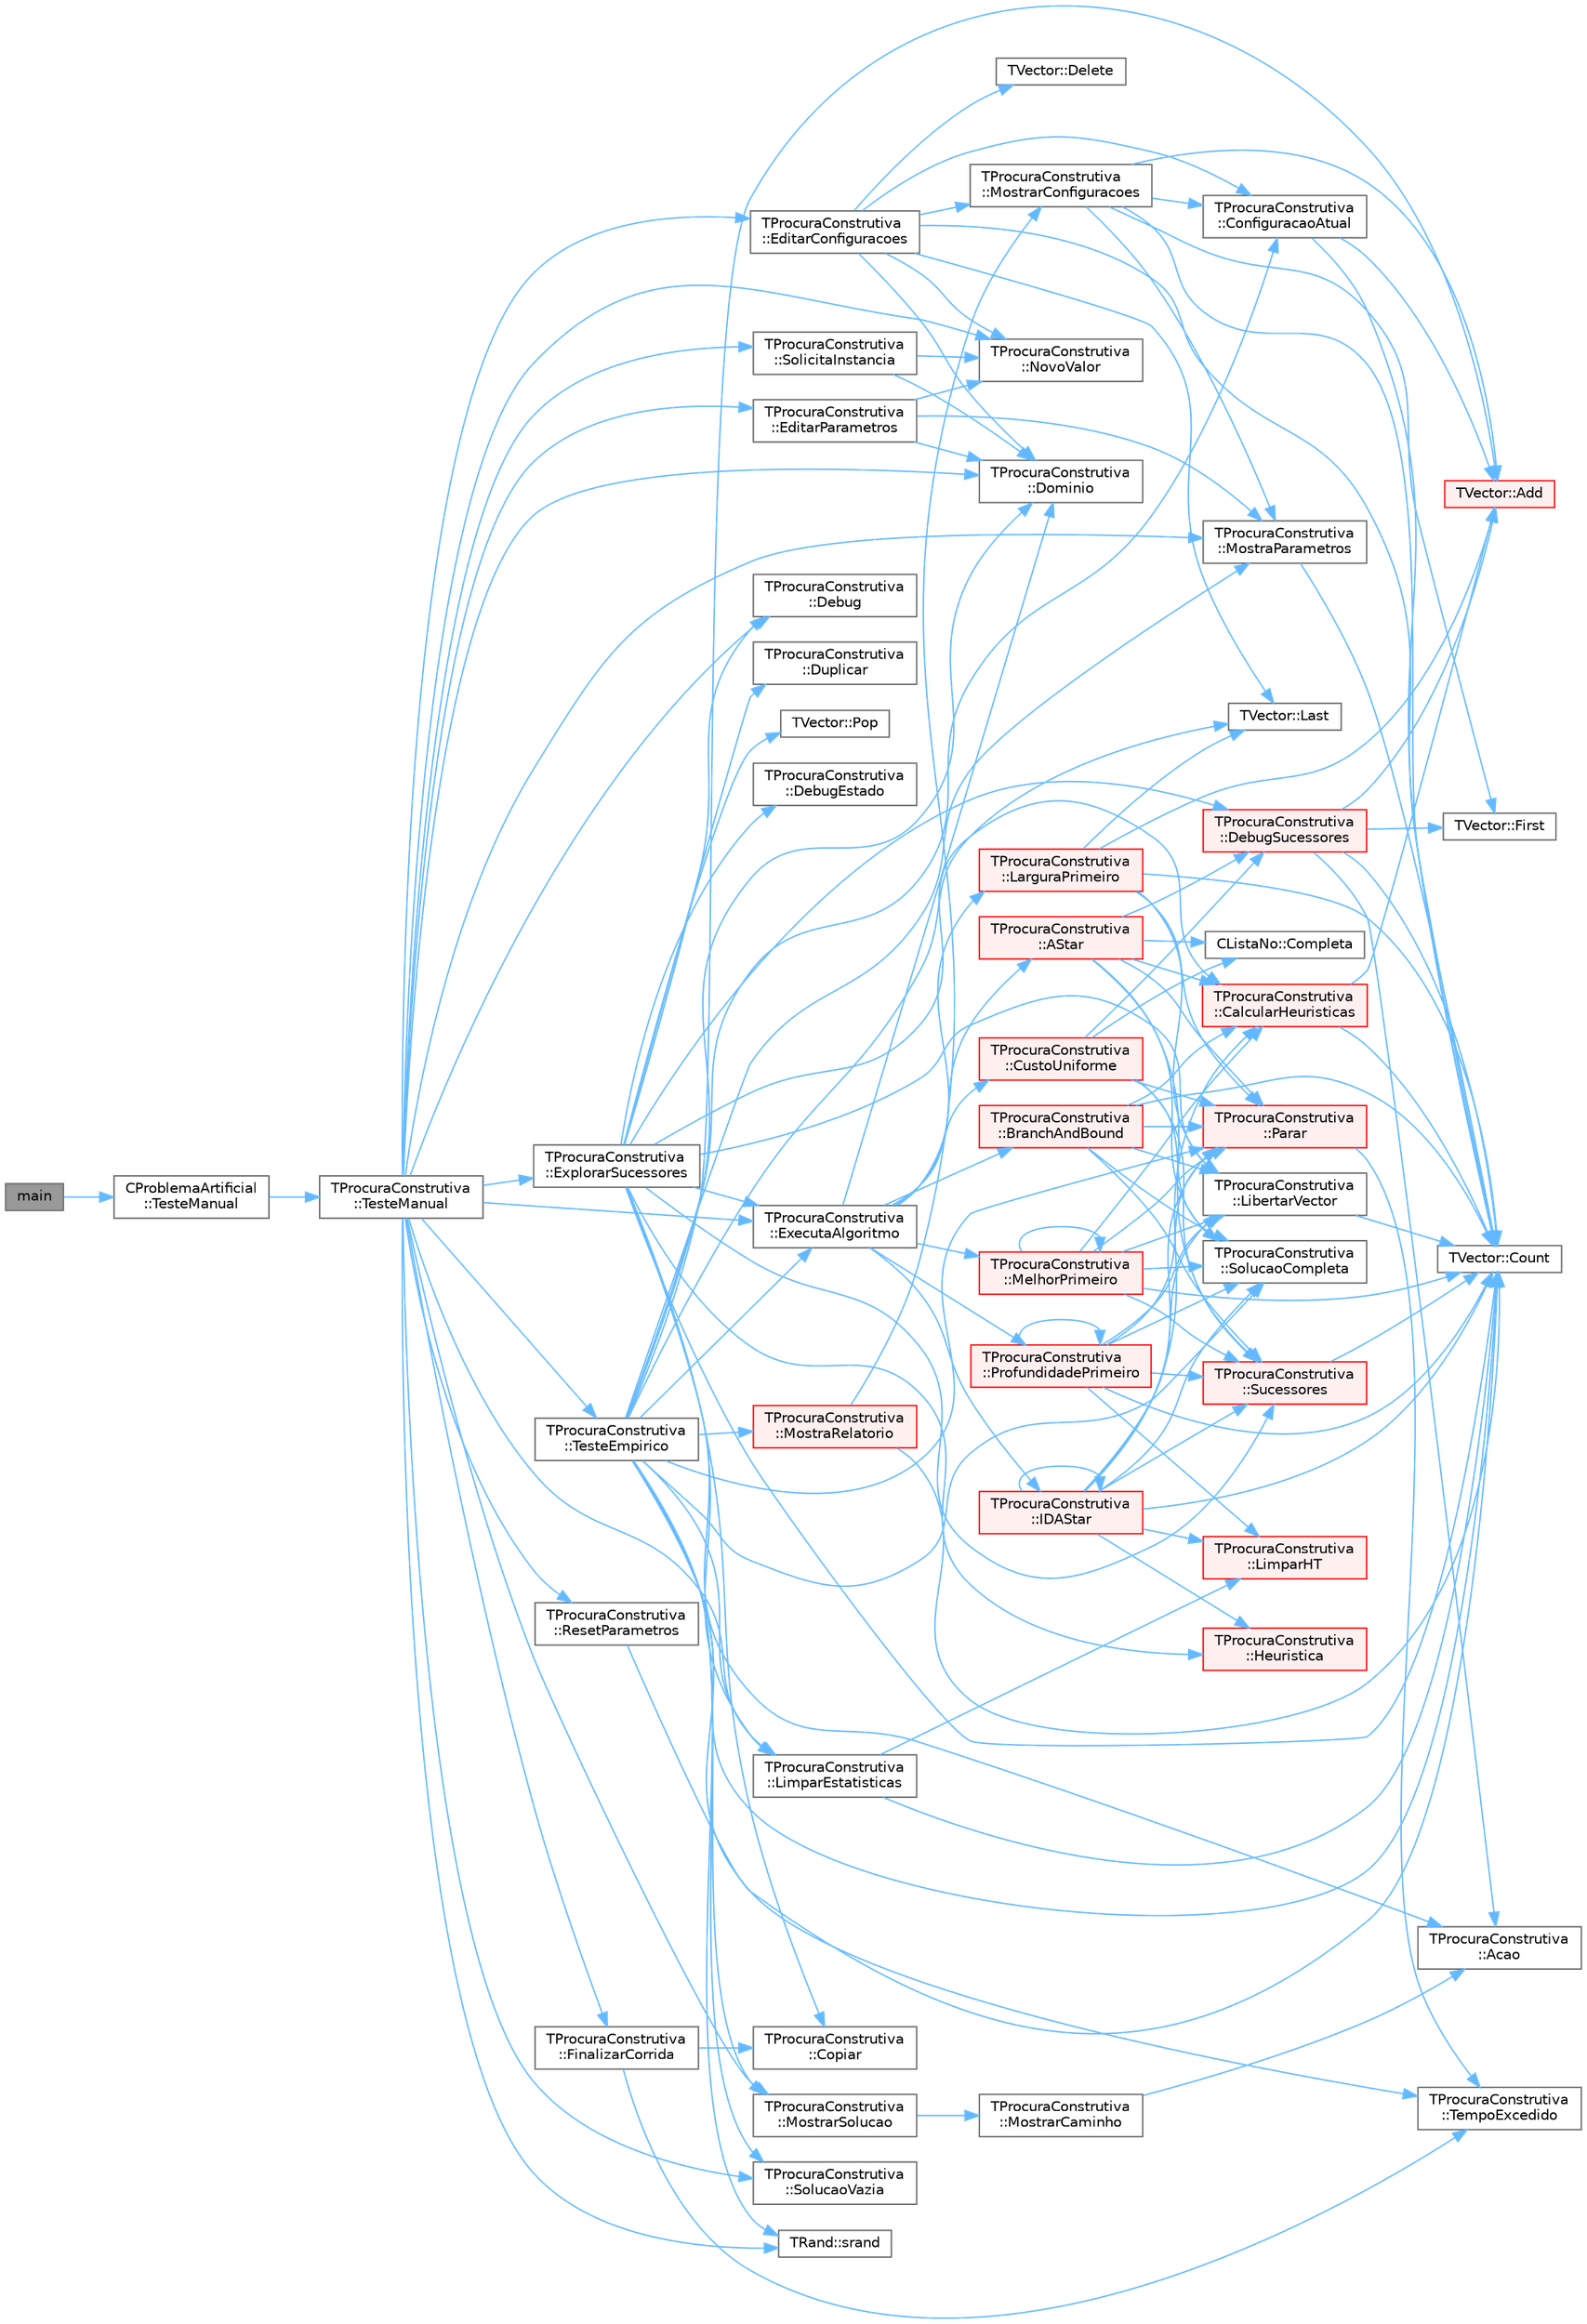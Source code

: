 digraph "main"
{
 // LATEX_PDF_SIZE
  bgcolor="transparent";
  edge [fontname=Helvetica,fontsize=10,labelfontname=Helvetica,labelfontsize=10];
  node [fontname=Helvetica,fontsize=10,shape=box,height=0.2,width=0.4];
  rankdir="LR";
  Node1 [id="Node000001",label="main",height=0.2,width=0.4,color="gray40", fillcolor="grey60", style="filled", fontcolor="black",tooltip=" "];
  Node1 -> Node2 [id="edge139_Node000001_Node000002",color="steelblue1",style="solid",tooltip=" "];
  Node2 [id="Node000002",label="CProblemaArtificial\l::TesteManual",height=0.2,width=0.4,color="grey40", fillcolor="white", style="filled",URL="$classCProblemaArtificial.html#abaad629eb538177261df40e1e27e92ed",tooltip="Inicializa a interação com o utilizador."];
  Node2 -> Node3 [id="edge140_Node000002_Node000003",color="steelblue1",style="solid",tooltip=" "];
  Node3 [id="Node000003",label="TProcuraConstrutiva\l::TesteManual",height=0.2,width=0.4,color="grey40", fillcolor="white", style="filled",URL="$group__RedefinicaoMandatoria.html#ga843a501e25cbaff7eb51d8d29995be3a",tooltip="Inicializa a interação com o utilizador."];
  Node3 -> Node4 [id="edge141_Node000003_Node000004",color="steelblue1",style="solid",tooltip=" "];
  Node4 [id="Node000004",label="TProcuraConstrutiva\l::Debug",height=0.2,width=0.4,color="grey40", fillcolor="white", style="filled",URL="$group__RedefinicaoSugerida.html#ga6bb2ece76e931695c9e32df7ca7143aa",tooltip="Mostra o estado no ecrã, para debug."];
  Node3 -> Node5 [id="edge142_Node000003_Node000005",color="steelblue1",style="solid",tooltip=" "];
  Node5 [id="Node000005",label="TProcuraConstrutiva\l::Dominio",height=0.2,width=0.4,color="grey40", fillcolor="white", style="filled",URL="$classTProcuraConstrutiva.html#a6dc1daad843c50560a5f3dd8bbe23f56",tooltip=" "];
  Node3 -> Node6 [id="edge143_Node000003_Node000006",color="steelblue1",style="solid",tooltip=" "];
  Node6 [id="Node000006",label="TProcuraConstrutiva\l::EditarConfiguracoes",height=0.2,width=0.4,color="grey40", fillcolor="white", style="filled",URL="$classTProcuraConstrutiva.html#a7e5329143aa8df478b68741d47fa6a7f",tooltip=" "];
  Node6 -> Node7 [id="edge144_Node000006_Node000007",color="steelblue1",style="solid",tooltip=" "];
  Node7 [id="Node000007",label="TProcuraConstrutiva\l::ConfiguracaoAtual",height=0.2,width=0.4,color="grey40", fillcolor="white", style="filled",URL="$classTProcuraConstrutiva.html#a4c50b21dc4dc6a689af754dfce6e272f",tooltip=" "];
  Node7 -> Node8 [id="edge145_Node000007_Node000008",color="steelblue1",style="solid",tooltip=" "];
  Node8 [id="Node000008",label="TVector::Add",height=0.2,width=0.4,color="red", fillcolor="#FFF0F0", style="filled",URL="$classTVector.html#a21e44df6bc9513d711e2047abc5abf3d",tooltip=" "];
  Node7 -> Node10 [id="edge146_Node000007_Node000010",color="steelblue1",style="solid",tooltip=" "];
  Node10 [id="Node000010",label="TVector::Count",height=0.2,width=0.4,color="grey40", fillcolor="white", style="filled",URL="$classTVector.html#a427bf294df0ee2bf96e30d278c08389f",tooltip=" "];
  Node6 -> Node10 [id="edge147_Node000006_Node000010",color="steelblue1",style="solid",tooltip=" "];
  Node6 -> Node11 [id="edge148_Node000006_Node000011",color="steelblue1",style="solid",tooltip=" "];
  Node11 [id="Node000011",label="TVector::Delete",height=0.2,width=0.4,color="grey40", fillcolor="white", style="filled",URL="$classTVector.html#a1520b4878aa655442babf702646abd7f",tooltip=" "];
  Node6 -> Node5 [id="edge149_Node000006_Node000005",color="steelblue1",style="solid",tooltip=" "];
  Node6 -> Node12 [id="edge150_Node000006_Node000012",color="steelblue1",style="solid",tooltip=" "];
  Node12 [id="Node000012",label="TVector::Last",height=0.2,width=0.4,color="grey40", fillcolor="white", style="filled",URL="$classTVector.html#aa304d639c79ef2842f9951846c6292e3",tooltip=" "];
  Node6 -> Node13 [id="edge151_Node000006_Node000013",color="steelblue1",style="solid",tooltip=" "];
  Node13 [id="Node000013",label="TProcuraConstrutiva\l::MostrarConfiguracoes",height=0.2,width=0.4,color="grey40", fillcolor="white", style="filled",URL="$classTProcuraConstrutiva.html#a9d4bc5b86186bcba9cbee82588ada2fb",tooltip=" "];
  Node13 -> Node8 [id="edge152_Node000013_Node000008",color="steelblue1",style="solid",tooltip=" "];
  Node13 -> Node7 [id="edge153_Node000013_Node000007",color="steelblue1",style="solid",tooltip=" "];
  Node13 -> Node10 [id="edge154_Node000013_Node000010",color="steelblue1",style="solid",tooltip=" "];
  Node13 -> Node14 [id="edge155_Node000013_Node000014",color="steelblue1",style="solid",tooltip=" "];
  Node14 [id="Node000014",label="TVector::First",height=0.2,width=0.4,color="grey40", fillcolor="white", style="filled",URL="$classTVector.html#a05f29646493d42f3c77081b6031d70e5",tooltip=" "];
  Node13 -> Node15 [id="edge156_Node000013_Node000015",color="steelblue1",style="solid",tooltip=" "];
  Node15 [id="Node000015",label="TProcuraConstrutiva\l::MostraParametros",height=0.2,width=0.4,color="grey40", fillcolor="white", style="filled",URL="$classTProcuraConstrutiva.html#af74795a981510f72e0c7865cd758ab3b",tooltip=" "];
  Node15 -> Node10 [id="edge157_Node000015_Node000010",color="steelblue1",style="solid",tooltip=" "];
  Node6 -> Node16 [id="edge158_Node000006_Node000016",color="steelblue1",style="solid",tooltip=" "];
  Node16 [id="Node000016",label="TProcuraConstrutiva\l::NovoValor",height=0.2,width=0.4,color="grey40", fillcolor="white", style="filled",URL="$classTProcuraConstrutiva.html#a47abc151fcdd67c126b99672870d7dca",tooltip=" "];
  Node3 -> Node17 [id="edge159_Node000003_Node000017",color="steelblue1",style="solid",tooltip=" "];
  Node17 [id="Node000017",label="TProcuraConstrutiva\l::EditarParametros",height=0.2,width=0.4,color="grey40", fillcolor="white", style="filled",URL="$classTProcuraConstrutiva.html#aa2c53163dbc3e394abbd2bfbf70e29ca",tooltip=" "];
  Node17 -> Node5 [id="edge160_Node000017_Node000005",color="steelblue1",style="solid",tooltip=" "];
  Node17 -> Node15 [id="edge161_Node000017_Node000015",color="steelblue1",style="solid",tooltip=" "];
  Node17 -> Node16 [id="edge162_Node000017_Node000016",color="steelblue1",style="solid",tooltip=" "];
  Node3 -> Node18 [id="edge163_Node000003_Node000018",color="steelblue1",style="solid",tooltip=" "];
  Node18 [id="Node000018",label="TProcuraConstrutiva\l::ExecutaAlgoritmo",height=0.2,width=0.4,color="grey40", fillcolor="white", style="filled",URL="$group__RedefinicaoOpcional.html#gae52871eb18c8ae656a2174acf43b3bb3",tooltip="Executa o algoritmo com os parametros atuais."];
  Node18 -> Node19 [id="edge164_Node000018_Node000019",color="steelblue1",style="solid",tooltip=" "];
  Node19 [id="Node000019",label="TProcuraConstrutiva\l::AStar",height=0.2,width=0.4,color="red", fillcolor="#FFF0F0", style="filled",URL="$group__ProcurasInformadas.html#ga37dd78e1a9a6742700728135f81964b4",tooltip="Executa a procura A*, algoritmo informado."];
  Node19 -> Node20 [id="edge165_Node000019_Node000020",color="steelblue1",style="solid",tooltip=" "];
  Node20 [id="Node000020",label="TProcuraConstrutiva\l::CalcularHeuristicas",height=0.2,width=0.4,color="red", fillcolor="#FFF0F0", style="filled",URL="$classTProcuraConstrutiva.html#a640e74c9b6cd340761db671438ad679e",tooltip=" "];
  Node20 -> Node8 [id="edge166_Node000020_Node000008",color="steelblue1",style="solid",tooltip=" "];
  Node20 -> Node10 [id="edge167_Node000020_Node000010",color="steelblue1",style="solid",tooltip=" "];
  Node19 -> Node22 [id="edge168_Node000019_Node000022",color="steelblue1",style="solid",tooltip=" "];
  Node22 [id="Node000022",label="CListaNo::Completa",height=0.2,width=0.4,color="grey40", fillcolor="white", style="filled",URL="$classCListaNo.html#a1895f082c5a47855d4cb6236b66fd8a0",tooltip=" "];
  Node19 -> Node25 [id="edge169_Node000019_Node000025",color="steelblue1",style="solid",tooltip=" "];
  Node25 [id="Node000025",label="TProcuraConstrutiva\l::DebugSucessores",height=0.2,width=0.4,color="red", fillcolor="#FFF0F0", style="filled",URL="$classTProcuraConstrutiva.html#a08aa14ddc895426b2ce3df4d763cbbd7",tooltip=" "];
  Node25 -> Node26 [id="edge170_Node000025_Node000026",color="steelblue1",style="solid",tooltip=" "];
  Node26 [id="Node000026",label="TProcuraConstrutiva\l::Acao",height=0.2,width=0.4,color="grey40", fillcolor="white", style="filled",URL="$group__RedefinicaoSugerida.html#gacbc6e34f3a403d26d806f37b5cd739f6",tooltip="Retorna a ação (movimento, passo, jogada, lance, etc.) que gerou o sucessor."];
  Node25 -> Node8 [id="edge171_Node000025_Node000008",color="steelblue1",style="solid",tooltip=" "];
  Node25 -> Node10 [id="edge172_Node000025_Node000010",color="steelblue1",style="solid",tooltip=" "];
  Node25 -> Node14 [id="edge173_Node000025_Node000014",color="steelblue1",style="solid",tooltip=" "];
  Node19 -> Node36 [id="edge174_Node000019_Node000036",color="steelblue1",style="solid",tooltip=" "];
  Node36 [id="Node000036",label="TProcuraConstrutiva\l::Parar",height=0.2,width=0.4,color="red", fillcolor="#FFF0F0", style="filled",URL="$group__RedefinicaoOpcional.html#gaed4543b865993696a193d101e925b5b1",tooltip="Verifica se a procura deve ser interrompida."];
  Node36 -> Node40 [id="edge175_Node000036_Node000040",color="steelblue1",style="solid",tooltip=" "];
  Node40 [id="Node000040",label="TProcuraConstrutiva\l::TempoExcedido",height=0.2,width=0.4,color="grey40", fillcolor="white", style="filled",URL="$classTProcuraConstrutiva.html#a1d844f9591ce201c48e38024a92887f4",tooltip=" "];
  Node19 -> Node41 [id="edge176_Node000019_Node000041",color="steelblue1",style="solid",tooltip=" "];
  Node41 [id="Node000041",label="TProcuraConstrutiva\l::SolucaoCompleta",height=0.2,width=0.4,color="grey40", fillcolor="white", style="filled",URL="$group__RedefinicaoMandatoria.html#ga1f3e2b667881c3e910ba372467645304",tooltip="Verifica se o estado actual é objectivo (é uma solução completa)"];
  Node19 -> Node42 [id="edge177_Node000019_Node000042",color="steelblue1",style="solid",tooltip=" "];
  Node42 [id="Node000042",label="TProcuraConstrutiva\l::Sucessores",height=0.2,width=0.4,color="red", fillcolor="#FFF0F0", style="filled",URL="$group__RedefinicaoMandatoria.html#ga0a13570d2f5a21296e3c10c2780e170c",tooltip="Coloca em sucessores a lista de estados sucessores."];
  Node42 -> Node10 [id="edge178_Node000042_Node000010",color="steelblue1",style="solid",tooltip=" "];
  Node18 -> Node52 [id="edge179_Node000018_Node000052",color="steelblue1",style="solid",tooltip=" "];
  Node52 [id="Node000052",label="TProcuraConstrutiva\l::BranchAndBound",height=0.2,width=0.4,color="red", fillcolor="#FFF0F0", style="filled",URL="$group__ProcurasInformadas.html#gafe804dbf6cabda9e627500c2d4f8aafd",tooltip="Executa o algoritmo Branch-and-Bound, um algoritmo informado."];
  Node52 -> Node20 [id="edge180_Node000052_Node000020",color="steelblue1",style="solid",tooltip=" "];
  Node52 -> Node10 [id="edge181_Node000052_Node000010",color="steelblue1",style="solid",tooltip=" "];
  Node52 -> Node35 [id="edge182_Node000052_Node000035",color="steelblue1",style="solid",tooltip=" "];
  Node35 [id="Node000035",label="TProcuraConstrutiva\l::LibertarVector",height=0.2,width=0.4,color="grey40", fillcolor="white", style="filled",URL="$classTProcuraConstrutiva.html#a976f17b2b53ce9ffc7d1795d291262df",tooltip=" "];
  Node35 -> Node10 [id="edge183_Node000035_Node000010",color="steelblue1",style="solid",tooltip=" "];
  Node52 -> Node36 [id="edge184_Node000052_Node000036",color="steelblue1",style="solid",tooltip=" "];
  Node52 -> Node41 [id="edge185_Node000052_Node000041",color="steelblue1",style="solid",tooltip=" "];
  Node52 -> Node42 [id="edge186_Node000052_Node000042",color="steelblue1",style="solid",tooltip=" "];
  Node18 -> Node63 [id="edge187_Node000018_Node000063",color="steelblue1",style="solid",tooltip=" "];
  Node63 [id="Node000063",label="TProcuraConstrutiva\l::CustoUniforme",height=0.2,width=0.4,color="red", fillcolor="#FFF0F0", style="filled",URL="$group__ProcurasCegas.html#ga2343fafdecfd55b69c0ffb71e8f9426b",tooltip="Executa a procura por custo uniforme, algoritmo cego."];
  Node63 -> Node22 [id="edge188_Node000063_Node000022",color="steelblue1",style="solid",tooltip=" "];
  Node63 -> Node25 [id="edge189_Node000063_Node000025",color="steelblue1",style="solid",tooltip=" "];
  Node63 -> Node36 [id="edge190_Node000063_Node000036",color="steelblue1",style="solid",tooltip=" "];
  Node63 -> Node41 [id="edge191_Node000063_Node000041",color="steelblue1",style="solid",tooltip=" "];
  Node63 -> Node42 [id="edge192_Node000063_Node000042",color="steelblue1",style="solid",tooltip=" "];
  Node18 -> Node5 [id="edge193_Node000018_Node000005",color="steelblue1",style="solid",tooltip=" "];
  Node18 -> Node64 [id="edge194_Node000018_Node000064",color="steelblue1",style="solid",tooltip=" "];
  Node64 [id="Node000064",label="TProcuraConstrutiva\l::IDAStar",height=0.2,width=0.4,color="red", fillcolor="#FFF0F0", style="filled",URL="$group__ProcurasInformadas.html#gae77f9608e7988052377d7025bee7c4e8",tooltip="Executa a procura IDA*, algoritmo informado."];
  Node64 -> Node20 [id="edge195_Node000064_Node000020",color="steelblue1",style="solid",tooltip=" "];
  Node64 -> Node10 [id="edge196_Node000064_Node000010",color="steelblue1",style="solid",tooltip=" "];
  Node64 -> Node66 [id="edge197_Node000064_Node000066",color="steelblue1",style="solid",tooltip=" "];
  Node66 [id="Node000066",label="TProcuraConstrutiva\l::Heuristica",height=0.2,width=0.4,color="red", fillcolor="#FFF0F0", style="filled",URL="$group__RedefinicaoSugerida.html#ga0e8bb1bd33683545dc4f8f6329548b40",tooltip="Função para calcular quanto falta para o final, o valor da heurística."];
  Node64 -> Node64 [id="edge198_Node000064_Node000064",color="steelblue1",style="solid",tooltip=" "];
  Node64 -> Node35 [id="edge199_Node000064_Node000035",color="steelblue1",style="solid",tooltip=" "];
  Node64 -> Node67 [id="edge200_Node000064_Node000067",color="steelblue1",style="solid",tooltip=" "];
  Node67 [id="Node000067",label="TProcuraConstrutiva\l::LimparHT",height=0.2,width=0.4,color="red", fillcolor="#FFF0F0", style="filled",URL="$classTProcuraConstrutiva.html#a8b500987c88352d27a68200454cc3c8c",tooltip=" "];
  Node64 -> Node36 [id="edge201_Node000064_Node000036",color="steelblue1",style="solid",tooltip=" "];
  Node64 -> Node41 [id="edge202_Node000064_Node000041",color="steelblue1",style="solid",tooltip=" "];
  Node64 -> Node42 [id="edge203_Node000064_Node000042",color="steelblue1",style="solid",tooltip=" "];
  Node18 -> Node69 [id="edge204_Node000018_Node000069",color="steelblue1",style="solid",tooltip=" "];
  Node69 [id="Node000069",label="TProcuraConstrutiva\l::LarguraPrimeiro",height=0.2,width=0.4,color="red", fillcolor="#FFF0F0", style="filled",URL="$group__ProcurasCegas.html#gafe656922894d8a27b4cfb70128793af0",tooltip="Executa a procura em largura primeiro, algoritmo cego."];
  Node69 -> Node8 [id="edge205_Node000069_Node000008",color="steelblue1",style="solid",tooltip=" "];
  Node69 -> Node10 [id="edge206_Node000069_Node000010",color="steelblue1",style="solid",tooltip=" "];
  Node69 -> Node12 [id="edge207_Node000069_Node000012",color="steelblue1",style="solid",tooltip=" "];
  Node69 -> Node35 [id="edge208_Node000069_Node000035",color="steelblue1",style="solid",tooltip=" "];
  Node69 -> Node36 [id="edge209_Node000069_Node000036",color="steelblue1",style="solid",tooltip=" "];
  Node18 -> Node71 [id="edge210_Node000018_Node000071",color="steelblue1",style="solid",tooltip=" "];
  Node71 [id="Node000071",label="TProcuraConstrutiva\l::MelhorPrimeiro",height=0.2,width=0.4,color="red", fillcolor="#FFF0F0", style="filled",URL="$group__ProcurasInformadas.html#gaebb84182343041bc276e4ceceb4b13aa",tooltip="Executa a procura melhor primeiro, algoritmo informado."];
  Node71 -> Node20 [id="edge211_Node000071_Node000020",color="steelblue1",style="solid",tooltip=" "];
  Node71 -> Node10 [id="edge212_Node000071_Node000010",color="steelblue1",style="solid",tooltip=" "];
  Node71 -> Node35 [id="edge213_Node000071_Node000035",color="steelblue1",style="solid",tooltip=" "];
  Node71 -> Node71 [id="edge214_Node000071_Node000071",color="steelblue1",style="solid",tooltip=" "];
  Node71 -> Node36 [id="edge215_Node000071_Node000036",color="steelblue1",style="solid",tooltip=" "];
  Node71 -> Node41 [id="edge216_Node000071_Node000041",color="steelblue1",style="solid",tooltip=" "];
  Node71 -> Node42 [id="edge217_Node000071_Node000042",color="steelblue1",style="solid",tooltip=" "];
  Node18 -> Node72 [id="edge218_Node000018_Node000072",color="steelblue1",style="solid",tooltip=" "];
  Node72 [id="Node000072",label="TProcuraConstrutiva\l::ProfundidadePrimeiro",height=0.2,width=0.4,color="red", fillcolor="#FFF0F0", style="filled",URL="$group__ProcurasCegas.html#gaf00d9776f6b25d56138efb6725b86228",tooltip="Executa a procura em profundidade primeiro, algoritmo cego."];
  Node72 -> Node10 [id="edge219_Node000072_Node000010",color="steelblue1",style="solid",tooltip=" "];
  Node72 -> Node35 [id="edge220_Node000072_Node000035",color="steelblue1",style="solid",tooltip=" "];
  Node72 -> Node67 [id="edge221_Node000072_Node000067",color="steelblue1",style="solid",tooltip=" "];
  Node72 -> Node36 [id="edge222_Node000072_Node000036",color="steelblue1",style="solid",tooltip=" "];
  Node72 -> Node72 [id="edge223_Node000072_Node000072",color="steelblue1",style="solid",tooltip=" "];
  Node72 -> Node41 [id="edge224_Node000072_Node000041",color="steelblue1",style="solid",tooltip=" "];
  Node72 -> Node42 [id="edge225_Node000072_Node000042",color="steelblue1",style="solid",tooltip=" "];
  Node3 -> Node73 [id="edge226_Node000003_Node000073",color="steelblue1",style="solid",tooltip=" "];
  Node73 [id="Node000073",label="TProcuraConstrutiva\l::ExplorarSucessores",height=0.2,width=0.4,color="grey40", fillcolor="white", style="filled",URL="$classTProcuraConstrutiva.html#ab5639efca5e48b564a8bdd9ec23a8955",tooltip=" "];
  Node73 -> Node26 [id="edge227_Node000073_Node000026",color="steelblue1",style="solid",tooltip=" "];
  Node73 -> Node20 [id="edge228_Node000073_Node000020",color="steelblue1",style="solid",tooltip=" "];
  Node73 -> Node61 [id="edge229_Node000073_Node000061",color="steelblue1",style="solid",tooltip=" "];
  Node61 [id="Node000061",label="TProcuraConstrutiva\l::Copiar",height=0.2,width=0.4,color="grey40", fillcolor="white", style="filled",URL="$group__RedefinicaoMandatoria.html#ga92eb7af76e68a20fe542afb459e7d642",tooltip="Fica com uma cópia do objecto."];
  Node73 -> Node10 [id="edge230_Node000073_Node000010",color="steelblue1",style="solid",tooltip=" "];
  Node73 -> Node4 [id="edge231_Node000073_Node000004",color="steelblue1",style="solid",tooltip=" "];
  Node73 -> Node24 [id="edge232_Node000073_Node000024",color="steelblue1",style="solid",tooltip=" "];
  Node24 [id="Node000024",label="TProcuraConstrutiva\l::DebugEstado",height=0.2,width=0.4,color="grey40", fillcolor="white", style="filled",URL="$classTProcuraConstrutiva.html#a3c5b2743566153ca9d45e875106e548b",tooltip=" "];
  Node73 -> Node25 [id="edge233_Node000073_Node000025",color="steelblue1",style="solid",tooltip=" "];
  Node73 -> Node60 [id="edge234_Node000073_Node000060",color="steelblue1",style="solid",tooltip=" "];
  Node60 [id="Node000060",label="TProcuraConstrutiva\l::Duplicar",height=0.2,width=0.4,color="grey40", fillcolor="white", style="filled",URL="$group__RedefinicaoMandatoria.html#gaf7c2483f38d11825c220b7a8d538a623",tooltip="Cria um objecto que é uma cópia deste."];
  Node73 -> Node18 [id="edge235_Node000073_Node000018",color="steelblue1",style="solid",tooltip=" "];
  Node73 -> Node66 [id="edge236_Node000073_Node000066",color="steelblue1",style="solid",tooltip=" "];
  Node73 -> Node35 [id="edge237_Node000073_Node000035",color="steelblue1",style="solid",tooltip=" "];
  Node73 -> Node74 [id="edge238_Node000073_Node000074",color="steelblue1",style="solid",tooltip=" "];
  Node74 [id="Node000074",label="TProcuraConstrutiva\l::LimparEstatisticas",height=0.2,width=0.4,color="grey40", fillcolor="white", style="filled",URL="$classTProcuraConstrutiva.html#ae254bbde1b2e36391d575fc2836fea7f",tooltip=" "];
  Node74 -> Node10 [id="edge239_Node000074_Node000010",color="steelblue1",style="solid",tooltip=" "];
  Node74 -> Node67 [id="edge240_Node000074_Node000067",color="steelblue1",style="solid",tooltip=" "];
  Node73 -> Node55 [id="edge241_Node000073_Node000055",color="steelblue1",style="solid",tooltip=" "];
  Node55 [id="Node000055",label="TVector::Pop",height=0.2,width=0.4,color="grey40", fillcolor="white", style="filled",URL="$classTVector.html#a3249913626d54e46b07e168ce1f05d87",tooltip=" "];
  Node73 -> Node42 [id="edge242_Node000073_Node000042",color="steelblue1",style="solid",tooltip=" "];
  Node3 -> Node75 [id="edge243_Node000003_Node000075",color="steelblue1",style="solid",tooltip=" "];
  Node75 [id="Node000075",label="TProcuraConstrutiva\l::FinalizarCorrida",height=0.2,width=0.4,color="grey40", fillcolor="white", style="filled",URL="$classTProcuraConstrutiva.html#af2fbc46bcca99f48e42cdbc62eecc1fd",tooltip=" "];
  Node75 -> Node61 [id="edge244_Node000075_Node000061",color="steelblue1",style="solid",tooltip=" "];
  Node75 -> Node40 [id="edge245_Node000075_Node000040",color="steelblue1",style="solid",tooltip=" "];
  Node3 -> Node74 [id="edge246_Node000003_Node000074",color="steelblue1",style="solid",tooltip=" "];
  Node3 -> Node15 [id="edge247_Node000003_Node000015",color="steelblue1",style="solid",tooltip=" "];
  Node3 -> Node76 [id="edge248_Node000003_Node000076",color="steelblue1",style="solid",tooltip=" "];
  Node76 [id="Node000076",label="TProcuraConstrutiva\l::MostrarSolucao",height=0.2,width=0.4,color="grey40", fillcolor="white", style="filled",URL="$group__RedefinicaoOpcional.html#ga74b4c5766a2b65bdb4c3019523c1508f",tooltip="Mostrar solução, seja um caminho ou o próprio estado."];
  Node76 -> Node77 [id="edge249_Node000076_Node000077",color="steelblue1",style="solid",tooltip=" "];
  Node77 [id="Node000077",label="TProcuraConstrutiva\l::MostrarCaminho",height=0.2,width=0.4,color="grey40", fillcolor="white", style="filled",URL="$classTProcuraConstrutiva.html#a51a3757ad4f4041833c7957276d76ab9",tooltip=" "];
  Node77 -> Node26 [id="edge250_Node000077_Node000026",color="steelblue1",style="solid",tooltip=" "];
  Node3 -> Node16 [id="edge251_Node000003_Node000016",color="steelblue1",style="solid",tooltip=" "];
  Node3 -> Node78 [id="edge252_Node000003_Node000078",color="steelblue1",style="solid",tooltip=" "];
  Node78 [id="Node000078",label="TProcuraConstrutiva\l::ResetParametros",height=0.2,width=0.4,color="grey40", fillcolor="white", style="filled",URL="$group__RedefinicaoSugerida.html#gacb15562d8776f4d162001d385ebc13a0",tooltip="Inicializa os parametros."];
  Node78 -> Node10 [id="edge253_Node000078_Node000010",color="steelblue1",style="solid",tooltip=" "];
  Node3 -> Node79 [id="edge254_Node000003_Node000079",color="steelblue1",style="solid",tooltip=" "];
  Node79 [id="Node000079",label="TProcuraConstrutiva\l::SolicitaInstancia",height=0.2,width=0.4,color="grey40", fillcolor="white", style="filled",URL="$classTProcuraConstrutiva.html#a0729129ac5c4791ebd251bdd28e4a137",tooltip=" "];
  Node79 -> Node5 [id="edge255_Node000079_Node000005",color="steelblue1",style="solid",tooltip=" "];
  Node79 -> Node16 [id="edge256_Node000079_Node000016",color="steelblue1",style="solid",tooltip=" "];
  Node3 -> Node80 [id="edge257_Node000003_Node000080",color="steelblue1",style="solid",tooltip=" "];
  Node80 [id="Node000080",label="TProcuraConstrutiva\l::SolucaoVazia",height=0.2,width=0.4,color="grey40", fillcolor="white", style="filled",URL="$group__RedefinicaoMandatoria.html#ga687ad49ea5304ae8e2c3782f470c4ad3",tooltip="Coloca o objecto no estado inicial da procura."];
  Node3 -> Node50 [id="edge258_Node000003_Node000050",color="steelblue1",style="solid",tooltip=" "];
  Node50 [id="Node000050",label="TRand::srand",height=0.2,width=0.4,color="grey40", fillcolor="white", style="filled",URL="$classTRand.html#ad0b319d6f58ab6820b001b4e3d3ae245",tooltip=" "];
  Node3 -> Node81 [id="edge259_Node000003_Node000081",color="steelblue1",style="solid",tooltip=" "];
  Node81 [id="Node000081",label="TProcuraConstrutiva\l::TesteEmpirico",height=0.2,width=0.4,color="grey40", fillcolor="white", style="filled",URL="$group__RedefinicaoOpcional.html#gab2fca28035f165ce7c1d40acbfc8c971",tooltip="Executa testes empíricos, em todas as configurações guardadas, nas instâncias selecionadas."];
  Node81 -> Node8 [id="edge260_Node000081_Node000008",color="steelblue1",style="solid",tooltip=" "];
  Node81 -> Node7 [id="edge261_Node000081_Node000007",color="steelblue1",style="solid",tooltip=" "];
  Node81 -> Node10 [id="edge262_Node000081_Node000010",color="steelblue1",style="solid",tooltip=" "];
  Node81 -> Node5 [id="edge263_Node000081_Node000005",color="steelblue1",style="solid",tooltip=" "];
  Node81 -> Node18 [id="edge264_Node000081_Node000018",color="steelblue1",style="solid",tooltip=" "];
  Node81 -> Node12 [id="edge265_Node000081_Node000012",color="steelblue1",style="solid",tooltip=" "];
  Node81 -> Node74 [id="edge266_Node000081_Node000074",color="steelblue1",style="solid",tooltip=" "];
  Node81 -> Node15 [id="edge267_Node000081_Node000015",color="steelblue1",style="solid",tooltip=" "];
  Node81 -> Node82 [id="edge268_Node000081_Node000082",color="steelblue1",style="solid",tooltip=" "];
  Node82 [id="Node000082",label="TProcuraConstrutiva\l::MostraRelatorio",height=0.2,width=0.4,color="red", fillcolor="#FFF0F0", style="filled",URL="$classTProcuraConstrutiva.html#ac7e1356d8cd516f18380d4f4c5730c2b",tooltip=" "];
  Node82 -> Node10 [id="edge269_Node000082_Node000010",color="steelblue1",style="solid",tooltip=" "];
  Node82 -> Node13 [id="edge270_Node000082_Node000013",color="steelblue1",style="solid",tooltip=" "];
  Node81 -> Node76 [id="edge271_Node000081_Node000076",color="steelblue1",style="solid",tooltip=" "];
  Node81 -> Node36 [id="edge272_Node000081_Node000036",color="steelblue1",style="solid",tooltip=" "];
  Node81 -> Node41 [id="edge273_Node000081_Node000041",color="steelblue1",style="solid",tooltip=" "];
  Node81 -> Node80 [id="edge274_Node000081_Node000080",color="steelblue1",style="solid",tooltip=" "];
  Node81 -> Node50 [id="edge275_Node000081_Node000050",color="steelblue1",style="solid",tooltip=" "];
  Node81 -> Node40 [id="edge276_Node000081_Node000040",color="steelblue1",style="solid",tooltip=" "];
}
